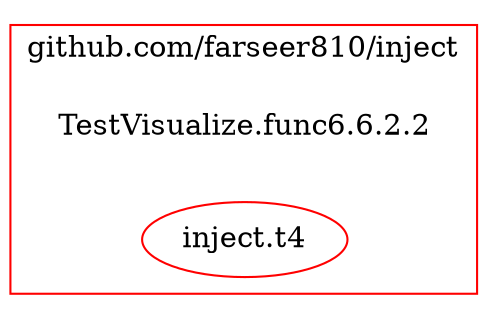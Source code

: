 digraph {
	rankdir=RL;
	graph [compound=true];
	
		subgraph cluster_0 {
			label = "github.com/farseer810/inject";
			constructor_0 [shape=plaintext label="TestVisualize.func6.6.2.2"];
			color=red;
			"inject.t4" [label=<inject.t4>];
			
		}
		
		
	"inject.t4" [color=red];
	
}